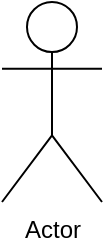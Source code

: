 <mxfile version="20.3.7" type="github"><diagram id="o3-KbjWDub9CWXJUtaYm" name="Page-1"><mxGraphModel dx="1037" dy="605" grid="1" gridSize="10" guides="1" tooltips="1" connect="1" arrows="1" fold="1" page="1" pageScale="1" pageWidth="850" pageHeight="1100" math="0" shadow="0"><root><mxCell id="0"/><mxCell id="1" parent="0"/><mxCell id="U6qxl8XfbkPMD3w_FcbV-1" value="Actor" style="shape=umlActor;verticalLabelPosition=bottom;verticalAlign=top;html=1;" vertex="1" parent="1"><mxGeometry x="90" y="200" width="50" height="100" as="geometry"/></mxCell></root></mxGraphModel></diagram></mxfile>